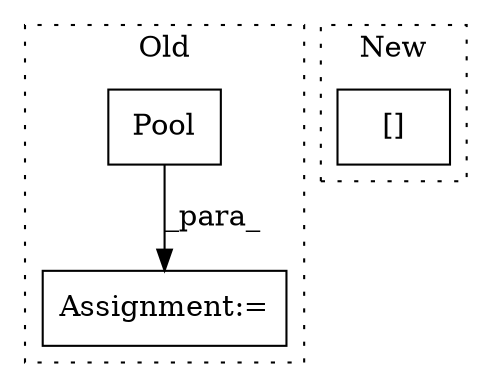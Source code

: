 digraph G {
subgraph cluster0 {
1 [label="Pool" a="32" s="2790,2822" l="5,1" shape="box"];
3 [label="Assignment:=" a="7" s="2773" l="1" shape="box"];
label = "Old";
style="dotted";
}
subgraph cluster1 {
2 [label="[]" a="2" s="2861,2915" l="22,2" shape="box"];
label = "New";
style="dotted";
}
1 -> 3 [label="_para_"];
}